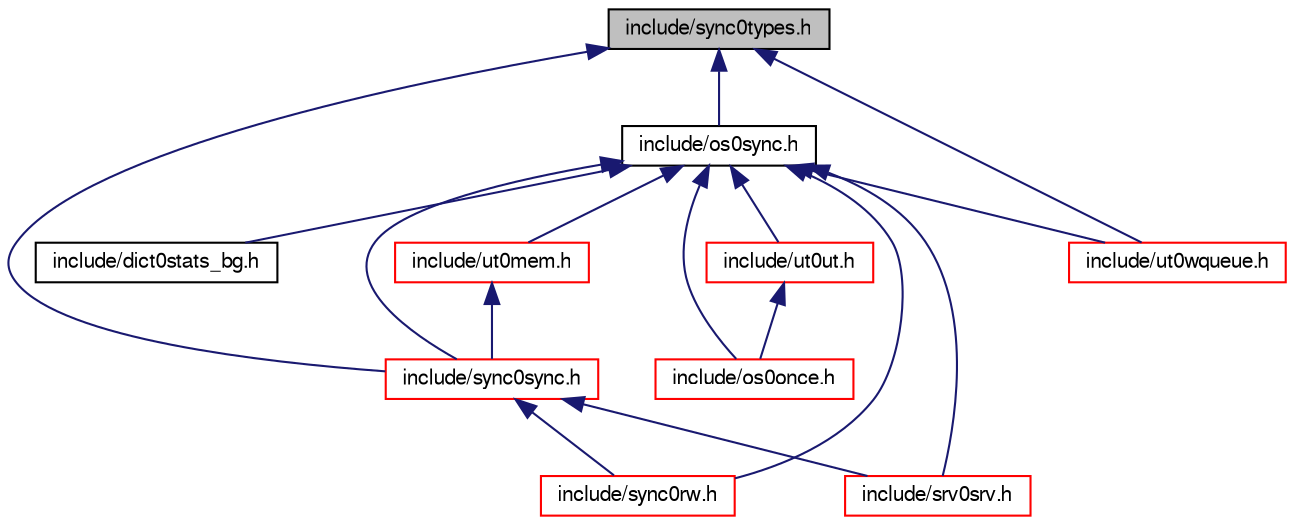 digraph "include/sync0types.h"
{
  bgcolor="transparent";
  edge [fontname="FreeSans",fontsize="10",labelfontname="FreeSans",labelfontsize="10"];
  node [fontname="FreeSans",fontsize="10",shape=record];
  Node1 [label="include/sync0types.h",height=0.2,width=0.4,color="black", fillcolor="grey75", style="filled" fontcolor="black"];
  Node1 -> Node2 [dir="back",color="midnightblue",fontsize="10",style="solid",fontname="FreeSans"];
  Node2 [label="include/os0sync.h",height=0.2,width=0.4,color="black",URL="$os0sync_8h.html"];
  Node2 -> Node3 [dir="back",color="midnightblue",fontsize="10",style="solid",fontname="FreeSans"];
  Node3 [label="include/ut0ut.h",height=0.2,width=0.4,color="red",URL="$ut0ut_8h.html"];
  Node3 -> Node4 [dir="back",color="midnightblue",fontsize="10",style="solid",fontname="FreeSans"];
  Node4 [label="include/os0once.h",height=0.2,width=0.4,color="red",URL="$os0once_8h.html"];
  Node2 -> Node5 [dir="back",color="midnightblue",fontsize="10",style="solid",fontname="FreeSans"];
  Node5 [label="include/ut0mem.h",height=0.2,width=0.4,color="red",URL="$ut0mem_8h.html"];
  Node5 -> Node6 [dir="back",color="midnightblue",fontsize="10",style="solid",fontname="FreeSans"];
  Node6 [label="include/sync0sync.h",height=0.2,width=0.4,color="red",URL="$sync0sync_8h.html"];
  Node6 -> Node7 [dir="back",color="midnightblue",fontsize="10",style="solid",fontname="FreeSans"];
  Node7 [label="include/sync0rw.h",height=0.2,width=0.4,color="red",URL="$sync0rw_8h.html"];
  Node6 -> Node8 [dir="back",color="midnightblue",fontsize="10",style="solid",fontname="FreeSans"];
  Node8 [label="include/srv0srv.h",height=0.2,width=0.4,color="red",URL="$srv0srv_8h.html"];
  Node2 -> Node6 [dir="back",color="midnightblue",fontsize="10",style="solid",fontname="FreeSans"];
  Node2 -> Node7 [dir="back",color="midnightblue",fontsize="10",style="solid",fontname="FreeSans"];
  Node2 -> Node9 [dir="back",color="midnightblue",fontsize="10",style="solid",fontname="FreeSans"];
  Node9 [label="include/ut0wqueue.h",height=0.2,width=0.4,color="red",URL="$ut0wqueue_8h.html"];
  Node2 -> Node8 [dir="back",color="midnightblue",fontsize="10",style="solid",fontname="FreeSans"];
  Node2 -> Node4 [dir="back",color="midnightblue",fontsize="10",style="solid",fontname="FreeSans"];
  Node2 -> Node10 [dir="back",color="midnightblue",fontsize="10",style="solid",fontname="FreeSans"];
  Node10 [label="include/dict0stats_bg.h",height=0.2,width=0.4,color="black",URL="$dict0stats__bg_8h.html"];
  Node1 -> Node6 [dir="back",color="midnightblue",fontsize="10",style="solid",fontname="FreeSans"];
  Node1 -> Node9 [dir="back",color="midnightblue",fontsize="10",style="solid",fontname="FreeSans"];
}
